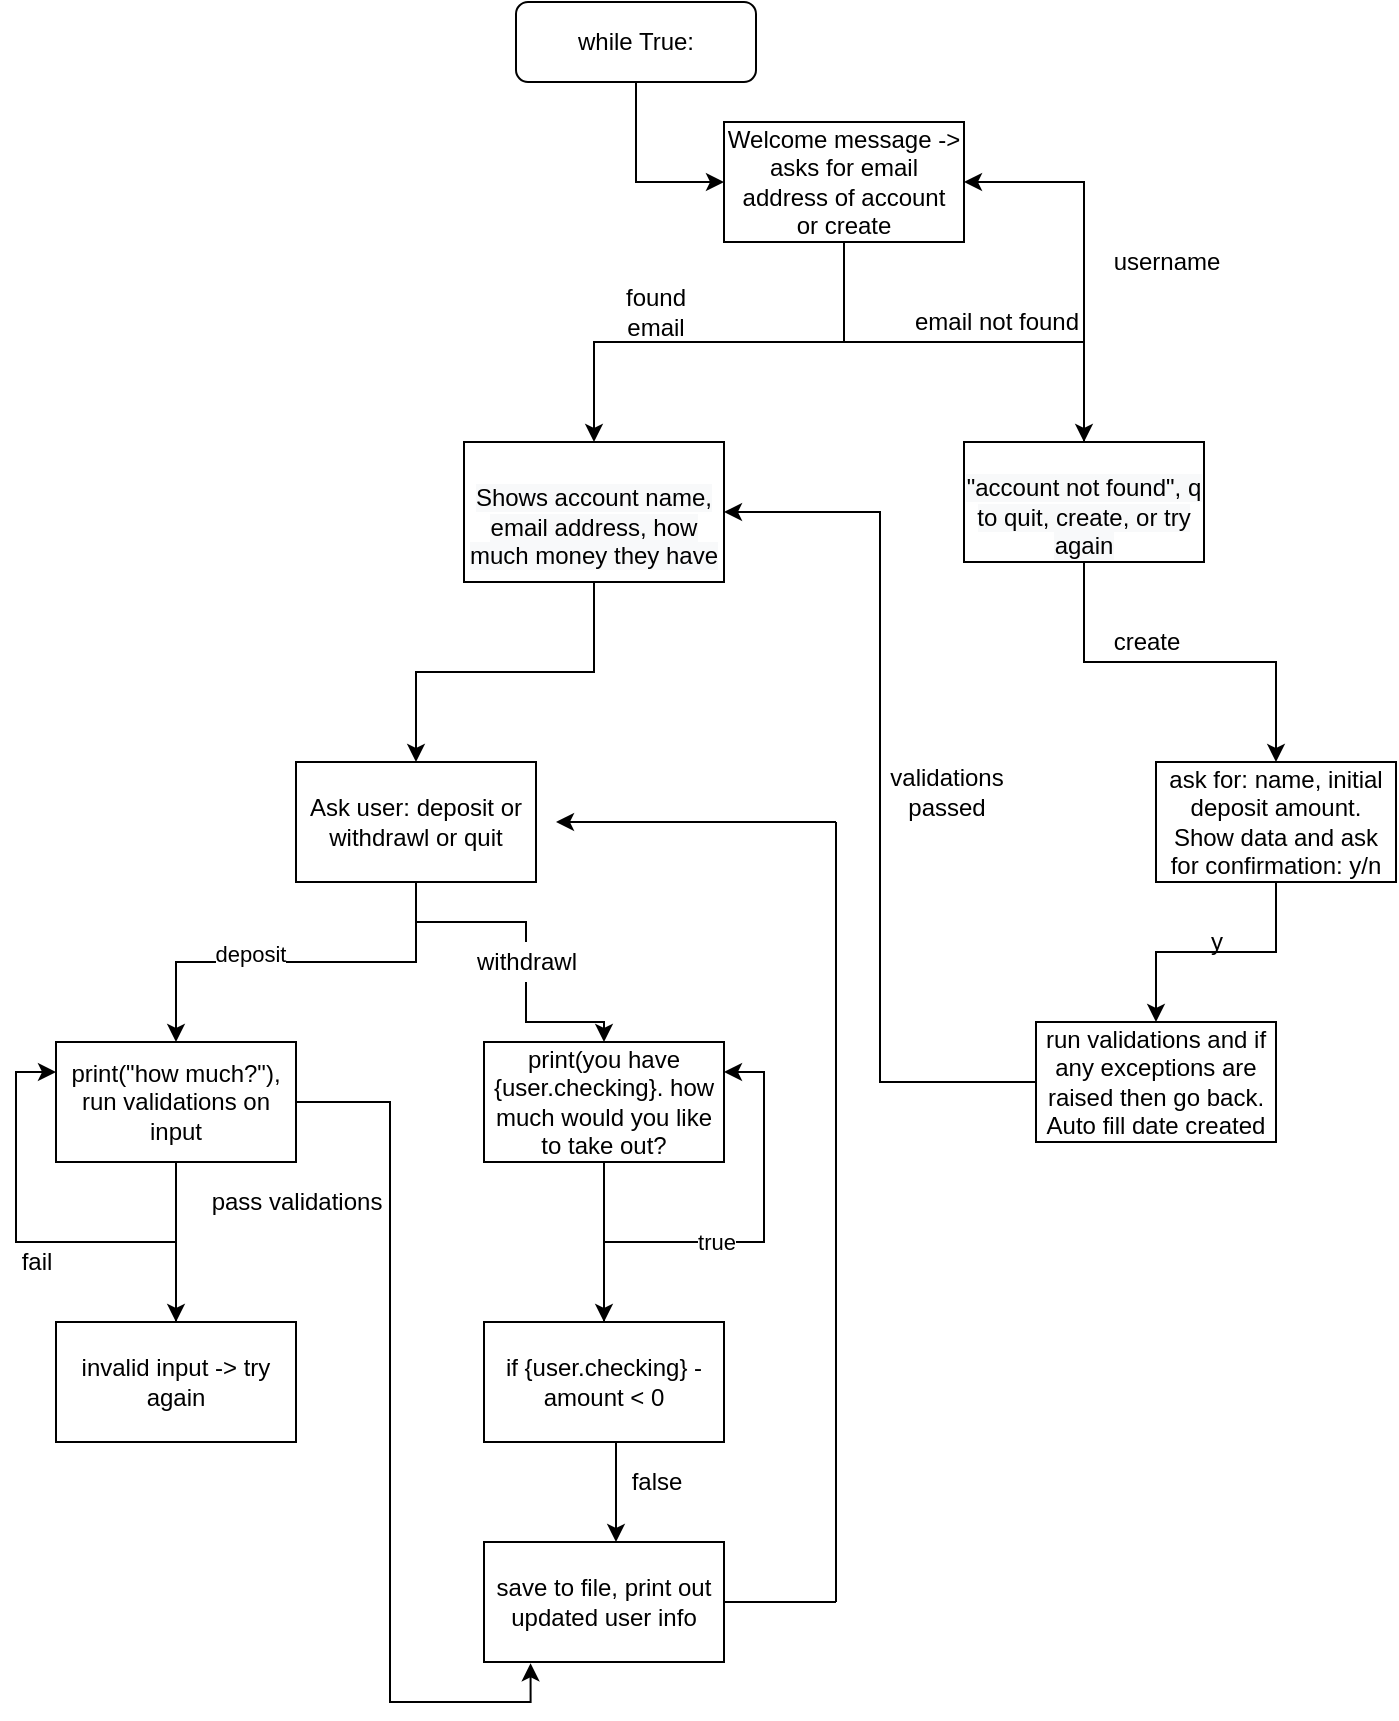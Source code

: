 <mxfile version="19.0.3" type="device"><diagram id="C5RBs43oDa-KdzZeNtuy" name="Page-1"><mxGraphModel dx="1102" dy="1025" grid="1" gridSize="10" guides="1" tooltips="1" connect="1" arrows="1" fold="1" page="1" pageScale="1" pageWidth="827" pageHeight="1169" math="0" shadow="0"><root><mxCell id="WIyWlLk6GJQsqaUBKTNV-0"/><mxCell id="WIyWlLk6GJQsqaUBKTNV-1" parent="WIyWlLk6GJQsqaUBKTNV-0"/><mxCell id="TFu_-s1EoeQekuJVkO0p-66" style="edgeStyle=orthogonalEdgeStyle;rounded=0;orthogonalLoop=1;jettySize=auto;html=1;entryX=0;entryY=0.5;entryDx=0;entryDy=0;" edge="1" parent="WIyWlLk6GJQsqaUBKTNV-1" source="WIyWlLk6GJQsqaUBKTNV-3" target="TFu_-s1EoeQekuJVkO0p-1"><mxGeometry relative="1" as="geometry"/></mxCell><mxCell id="WIyWlLk6GJQsqaUBKTNV-3" value="while True:" style="rounded=1;whiteSpace=wrap;html=1;fontSize=12;glass=0;strokeWidth=1;shadow=0;" parent="WIyWlLk6GJQsqaUBKTNV-1" vertex="1"><mxGeometry x="350" width="120" height="40" as="geometry"/></mxCell><mxCell id="TFu_-s1EoeQekuJVkO0p-6" value="" style="edgeStyle=orthogonalEdgeStyle;rounded=0;orthogonalLoop=1;jettySize=auto;html=1;" edge="1" parent="WIyWlLk6GJQsqaUBKTNV-1" source="TFu_-s1EoeQekuJVkO0p-1" target="TFu_-s1EoeQekuJVkO0p-5"><mxGeometry relative="1" as="geometry"/></mxCell><mxCell id="TFu_-s1EoeQekuJVkO0p-8" value="" style="edgeStyle=orthogonalEdgeStyle;rounded=0;orthogonalLoop=1;jettySize=auto;html=1;" edge="1" parent="WIyWlLk6GJQsqaUBKTNV-1" source="TFu_-s1EoeQekuJVkO0p-1" target="TFu_-s1EoeQekuJVkO0p-7"><mxGeometry relative="1" as="geometry"/></mxCell><mxCell id="TFu_-s1EoeQekuJVkO0p-1" value="Welcome message -&amp;gt; asks for email address of account&lt;br&gt;or create" style="rounded=0;whiteSpace=wrap;html=1;" vertex="1" parent="WIyWlLk6GJQsqaUBKTNV-1"><mxGeometry x="454" y="60" width="120" height="60" as="geometry"/></mxCell><mxCell id="TFu_-s1EoeQekuJVkO0p-16" value="" style="edgeStyle=orthogonalEdgeStyle;rounded=0;orthogonalLoop=1;jettySize=auto;html=1;entryX=1;entryY=0.5;entryDx=0;entryDy=0;" edge="1" parent="WIyWlLk6GJQsqaUBKTNV-1" source="TFu_-s1EoeQekuJVkO0p-5" target="TFu_-s1EoeQekuJVkO0p-1"><mxGeometry relative="1" as="geometry"><mxPoint x="774" y="250" as="targetPoint"/></mxGeometry></mxCell><mxCell id="TFu_-s1EoeQekuJVkO0p-22" value="" style="edgeStyle=orthogonalEdgeStyle;rounded=0;orthogonalLoop=1;jettySize=auto;html=1;" edge="1" parent="WIyWlLk6GJQsqaUBKTNV-1" source="TFu_-s1EoeQekuJVkO0p-5" target="TFu_-s1EoeQekuJVkO0p-21"><mxGeometry relative="1" as="geometry"/></mxCell><mxCell id="TFu_-s1EoeQekuJVkO0p-5" value="&lt;br&gt;&lt;span style=&quot;color: rgb(0, 0, 0); font-family: Helvetica; font-size: 12px; font-style: normal; font-variant-ligatures: normal; font-variant-caps: normal; font-weight: 400; letter-spacing: normal; orphans: 2; text-align: center; text-indent: 0px; text-transform: none; widows: 2; word-spacing: 0px; -webkit-text-stroke-width: 0px; background-color: rgb(248, 249, 250); text-decoration-thickness: initial; text-decoration-style: initial; text-decoration-color: initial; float: none; display: inline !important;&quot;&gt;&quot;account not found&quot;, q to quit, create, or try again&lt;/span&gt;" style="whiteSpace=wrap;html=1;rounded=0;" vertex="1" parent="WIyWlLk6GJQsqaUBKTNV-1"><mxGeometry x="574" y="220" width="120" height="60" as="geometry"/></mxCell><mxCell id="TFu_-s1EoeQekuJVkO0p-19" value="" style="edgeStyle=orthogonalEdgeStyle;rounded=0;orthogonalLoop=1;jettySize=auto;html=1;" edge="1" parent="WIyWlLk6GJQsqaUBKTNV-1" source="TFu_-s1EoeQekuJVkO0p-7" target="TFu_-s1EoeQekuJVkO0p-18"><mxGeometry relative="1" as="geometry"/></mxCell><mxCell id="TFu_-s1EoeQekuJVkO0p-7" value="&lt;br&gt;&lt;span style=&quot;color: rgb(0, 0, 0); font-family: Helvetica; font-size: 12px; font-style: normal; font-variant-ligatures: normal; font-variant-caps: normal; font-weight: 400; letter-spacing: normal; orphans: 2; text-align: center; text-indent: 0px; text-transform: none; widows: 2; word-spacing: 0px; -webkit-text-stroke-width: 0px; background-color: rgb(248, 249, 250); text-decoration-thickness: initial; text-decoration-style: initial; text-decoration-color: initial; float: none; display: inline !important;&quot;&gt;Shows account name, email address, how much money they have&lt;/span&gt;&lt;br&gt;" style="whiteSpace=wrap;html=1;rounded=0;" vertex="1" parent="WIyWlLk6GJQsqaUBKTNV-1"><mxGeometry x="324" y="220" width="130" height="70" as="geometry"/></mxCell><mxCell id="TFu_-s1EoeQekuJVkO0p-10" value="found email" style="text;html=1;strokeColor=none;fillColor=none;align=center;verticalAlign=middle;whiteSpace=wrap;rounded=0;" vertex="1" parent="WIyWlLk6GJQsqaUBKTNV-1"><mxGeometry x="390" y="140" width="60" height="30" as="geometry"/></mxCell><mxCell id="TFu_-s1EoeQekuJVkO0p-11" value="email not found" style="text;html=1;align=center;verticalAlign=middle;resizable=0;points=[];autosize=1;strokeColor=none;fillColor=none;" vertex="1" parent="WIyWlLk6GJQsqaUBKTNV-1"><mxGeometry x="540" y="150" width="100" height="20" as="geometry"/></mxCell><mxCell id="TFu_-s1EoeQekuJVkO0p-17" value="username" style="text;html=1;align=center;verticalAlign=middle;resizable=0;points=[];autosize=1;strokeColor=none;fillColor=none;" vertex="1" parent="WIyWlLk6GJQsqaUBKTNV-1"><mxGeometry x="640" y="120" width="70" height="20" as="geometry"/></mxCell><mxCell id="TFu_-s1EoeQekuJVkO0p-47" value="" style="edgeStyle=orthogonalEdgeStyle;rounded=0;orthogonalLoop=1;jettySize=auto;html=1;" edge="1" parent="WIyWlLk6GJQsqaUBKTNV-1" source="TFu_-s1EoeQekuJVkO0p-18" target="TFu_-s1EoeQekuJVkO0p-46"><mxGeometry relative="1" as="geometry"/></mxCell><mxCell id="TFu_-s1EoeQekuJVkO0p-50" value="deposit&lt;br&gt;" style="edgeLabel;html=1;align=center;verticalAlign=middle;resizable=0;points=[];" vertex="1" connectable="0" parent="TFu_-s1EoeQekuJVkO0p-47"><mxGeometry x="0.233" y="-4" relative="1" as="geometry"><mxPoint as="offset"/></mxGeometry></mxCell><mxCell id="TFu_-s1EoeQekuJVkO0p-49" value="" style="edgeStyle=orthogonalEdgeStyle;rounded=0;orthogonalLoop=1;jettySize=auto;html=1;startArrow=none;" edge="1" parent="WIyWlLk6GJQsqaUBKTNV-1" source="TFu_-s1EoeQekuJVkO0p-51" target="TFu_-s1EoeQekuJVkO0p-48"><mxGeometry relative="1" as="geometry"/></mxCell><mxCell id="TFu_-s1EoeQekuJVkO0p-18" value="Ask user: deposit or withdrawl or quit" style="whiteSpace=wrap;html=1;rounded=0;" vertex="1" parent="WIyWlLk6GJQsqaUBKTNV-1"><mxGeometry x="240" y="380" width="120" height="60" as="geometry"/></mxCell><mxCell id="TFu_-s1EoeQekuJVkO0p-25" value="" style="edgeStyle=orthogonalEdgeStyle;rounded=0;orthogonalLoop=1;jettySize=auto;html=1;" edge="1" parent="WIyWlLk6GJQsqaUBKTNV-1" source="TFu_-s1EoeQekuJVkO0p-21" target="TFu_-s1EoeQekuJVkO0p-24"><mxGeometry relative="1" as="geometry"/></mxCell><mxCell id="TFu_-s1EoeQekuJVkO0p-21" value="ask for: name, initial deposit amount. Show data and ask for confirmation: y/n" style="whiteSpace=wrap;html=1;rounded=0;" vertex="1" parent="WIyWlLk6GJQsqaUBKTNV-1"><mxGeometry x="670" y="380" width="120" height="60" as="geometry"/></mxCell><mxCell id="TFu_-s1EoeQekuJVkO0p-23" value="create" style="text;html=1;align=center;verticalAlign=middle;resizable=0;points=[];autosize=1;strokeColor=none;fillColor=none;" vertex="1" parent="WIyWlLk6GJQsqaUBKTNV-1"><mxGeometry x="640" y="310" width="50" height="20" as="geometry"/></mxCell><mxCell id="TFu_-s1EoeQekuJVkO0p-30" style="edgeStyle=orthogonalEdgeStyle;rounded=0;orthogonalLoop=1;jettySize=auto;html=1;entryX=1;entryY=0.5;entryDx=0;entryDy=0;" edge="1" parent="WIyWlLk6GJQsqaUBKTNV-1" source="TFu_-s1EoeQekuJVkO0p-24" target="TFu_-s1EoeQekuJVkO0p-7"><mxGeometry relative="1" as="geometry"/></mxCell><mxCell id="TFu_-s1EoeQekuJVkO0p-24" value="run validations and if any exceptions are raised then go back. Auto fill date created" style="whiteSpace=wrap;html=1;rounded=0;" vertex="1" parent="WIyWlLk6GJQsqaUBKTNV-1"><mxGeometry x="610" y="510" width="120" height="60" as="geometry"/></mxCell><mxCell id="TFu_-s1EoeQekuJVkO0p-26" value="y" style="text;html=1;align=center;verticalAlign=middle;resizable=0;points=[];autosize=1;strokeColor=none;fillColor=none;" vertex="1" parent="WIyWlLk6GJQsqaUBKTNV-1"><mxGeometry x="690" y="460" width="20" height="20" as="geometry"/></mxCell><mxCell id="TFu_-s1EoeQekuJVkO0p-35" value="validations&lt;br&gt;passed" style="text;html=1;align=center;verticalAlign=middle;resizable=0;points=[];autosize=1;strokeColor=none;fillColor=none;" vertex="1" parent="WIyWlLk6GJQsqaUBKTNV-1"><mxGeometry x="530" y="380" width="70" height="30" as="geometry"/></mxCell><mxCell id="TFu_-s1EoeQekuJVkO0p-70" value="" style="edgeStyle=orthogonalEdgeStyle;rounded=0;orthogonalLoop=1;jettySize=auto;html=1;" edge="1" parent="WIyWlLk6GJQsqaUBKTNV-1" source="TFu_-s1EoeQekuJVkO0p-46" target="TFu_-s1EoeQekuJVkO0p-69"><mxGeometry relative="1" as="geometry"/></mxCell><mxCell id="TFu_-s1EoeQekuJVkO0p-74" value="" style="edgeStyle=orthogonalEdgeStyle;rounded=0;orthogonalLoop=1;jettySize=auto;html=1;entryX=0.194;entryY=1.011;entryDx=0;entryDy=0;entryPerimeter=0;" edge="1" parent="WIyWlLk6GJQsqaUBKTNV-1" source="TFu_-s1EoeQekuJVkO0p-46" target="TFu_-s1EoeQekuJVkO0p-57"><mxGeometry relative="1" as="geometry"><mxPoint x="260" y="820" as="targetPoint"/></mxGeometry></mxCell><mxCell id="TFu_-s1EoeQekuJVkO0p-46" value="print(&quot;how much?&quot;), run validations on input" style="whiteSpace=wrap;html=1;rounded=0;" vertex="1" parent="WIyWlLk6GJQsqaUBKTNV-1"><mxGeometry x="120" y="520" width="120" height="60" as="geometry"/></mxCell><mxCell id="TFu_-s1EoeQekuJVkO0p-54" value="" style="edgeStyle=orthogonalEdgeStyle;rounded=0;orthogonalLoop=1;jettySize=auto;html=1;" edge="1" parent="WIyWlLk6GJQsqaUBKTNV-1" source="TFu_-s1EoeQekuJVkO0p-48" target="TFu_-s1EoeQekuJVkO0p-53"><mxGeometry relative="1" as="geometry"/></mxCell><mxCell id="TFu_-s1EoeQekuJVkO0p-48" value="print(you have {user.checking}. how much would you like to take out?" style="whiteSpace=wrap;html=1;rounded=0;" vertex="1" parent="WIyWlLk6GJQsqaUBKTNV-1"><mxGeometry x="334" y="520" width="120" height="60" as="geometry"/></mxCell><mxCell id="TFu_-s1EoeQekuJVkO0p-51" value="withdrawl" style="text;html=1;align=center;verticalAlign=middle;resizable=0;points=[];autosize=1;strokeColor=none;fillColor=none;" vertex="1" parent="WIyWlLk6GJQsqaUBKTNV-1"><mxGeometry x="320" y="470" width="70" height="20" as="geometry"/></mxCell><mxCell id="TFu_-s1EoeQekuJVkO0p-52" value="" style="edgeStyle=orthogonalEdgeStyle;rounded=0;orthogonalLoop=1;jettySize=auto;html=1;endArrow=none;" edge="1" parent="WIyWlLk6GJQsqaUBKTNV-1" source="TFu_-s1EoeQekuJVkO0p-18" target="TFu_-s1EoeQekuJVkO0p-51"><mxGeometry relative="1" as="geometry"><mxPoint x="300" y="440" as="sourcePoint"/><mxPoint x="394" y="520" as="targetPoint"/></mxGeometry></mxCell><mxCell id="TFu_-s1EoeQekuJVkO0p-55" value="" style="edgeStyle=orthogonalEdgeStyle;rounded=0;orthogonalLoop=1;jettySize=auto;html=1;entryX=1;entryY=0.25;entryDx=0;entryDy=0;" edge="1" parent="WIyWlLk6GJQsqaUBKTNV-1" source="TFu_-s1EoeQekuJVkO0p-53" target="TFu_-s1EoeQekuJVkO0p-48"><mxGeometry relative="1" as="geometry"><mxPoint x="534" y="690" as="targetPoint"/></mxGeometry></mxCell><mxCell id="TFu_-s1EoeQekuJVkO0p-56" value="true&lt;br&gt;" style="edgeLabel;html=1;align=center;verticalAlign=middle;resizable=0;points=[];" vertex="1" connectable="0" parent="TFu_-s1EoeQekuJVkO0p-55"><mxGeometry x="-0.105" y="-1" relative="1" as="geometry"><mxPoint x="-5" y="-1" as="offset"/></mxGeometry></mxCell><mxCell id="TFu_-s1EoeQekuJVkO0p-58" value="" style="edgeStyle=orthogonalEdgeStyle;rounded=0;orthogonalLoop=1;jettySize=auto;html=1;" edge="1" parent="WIyWlLk6GJQsqaUBKTNV-1" source="TFu_-s1EoeQekuJVkO0p-53" target="TFu_-s1EoeQekuJVkO0p-57"><mxGeometry relative="1" as="geometry"><Array as="points"><mxPoint x="400" y="740"/><mxPoint x="400" y="740"/></Array></mxGeometry></mxCell><mxCell id="TFu_-s1EoeQekuJVkO0p-53" value="if {user.checking} - amount &amp;lt; 0" style="whiteSpace=wrap;html=1;rounded=0;" vertex="1" parent="WIyWlLk6GJQsqaUBKTNV-1"><mxGeometry x="334" y="660" width="120" height="60" as="geometry"/></mxCell><mxCell id="TFu_-s1EoeQekuJVkO0p-57" value="save to file, print out updated user info" style="whiteSpace=wrap;html=1;rounded=0;" vertex="1" parent="WIyWlLk6GJQsqaUBKTNV-1"><mxGeometry x="334" y="770" width="120" height="60" as="geometry"/></mxCell><mxCell id="TFu_-s1EoeQekuJVkO0p-59" value="false" style="text;html=1;align=center;verticalAlign=middle;resizable=0;points=[];autosize=1;strokeColor=none;fillColor=none;" vertex="1" parent="WIyWlLk6GJQsqaUBKTNV-1"><mxGeometry x="400" y="730" width="40" height="20" as="geometry"/></mxCell><mxCell id="TFu_-s1EoeQekuJVkO0p-72" value="" style="edgeStyle=orthogonalEdgeStyle;rounded=0;orthogonalLoop=1;jettySize=auto;html=1;entryX=0;entryY=0.25;entryDx=0;entryDy=0;" edge="1" parent="WIyWlLk6GJQsqaUBKTNV-1" source="TFu_-s1EoeQekuJVkO0p-69" target="TFu_-s1EoeQekuJVkO0p-46"><mxGeometry relative="1" as="geometry"><mxPoint x="40" y="690" as="targetPoint"/></mxGeometry></mxCell><mxCell id="TFu_-s1EoeQekuJVkO0p-69" value="invalid input -&amp;gt; try again" style="whiteSpace=wrap;html=1;rounded=0;" vertex="1" parent="WIyWlLk6GJQsqaUBKTNV-1"><mxGeometry x="120" y="660" width="120" height="60" as="geometry"/></mxCell><mxCell id="TFu_-s1EoeQekuJVkO0p-88" value="" style="endArrow=none;html=1;rounded=0;" edge="1" parent="WIyWlLk6GJQsqaUBKTNV-1"><mxGeometry width="50" height="50" relative="1" as="geometry"><mxPoint x="454" y="800" as="sourcePoint"/><mxPoint x="510" y="800" as="targetPoint"/></mxGeometry></mxCell><mxCell id="TFu_-s1EoeQekuJVkO0p-89" value="" style="endArrow=none;html=1;rounded=0;" edge="1" parent="WIyWlLk6GJQsqaUBKTNV-1"><mxGeometry width="50" height="50" relative="1" as="geometry"><mxPoint x="510" y="800" as="sourcePoint"/><mxPoint x="510" y="410" as="targetPoint"/></mxGeometry></mxCell><mxCell id="TFu_-s1EoeQekuJVkO0p-90" value="" style="endArrow=classic;html=1;rounded=0;" edge="1" parent="WIyWlLk6GJQsqaUBKTNV-1"><mxGeometry width="50" height="50" relative="1" as="geometry"><mxPoint x="510" y="410" as="sourcePoint"/><mxPoint x="370" y="410" as="targetPoint"/></mxGeometry></mxCell><mxCell id="TFu_-s1EoeQekuJVkO0p-91" value="fail&lt;br&gt;" style="text;html=1;align=center;verticalAlign=middle;resizable=0;points=[];autosize=1;strokeColor=none;fillColor=none;" vertex="1" parent="WIyWlLk6GJQsqaUBKTNV-1"><mxGeometry x="95" y="620" width="30" height="20" as="geometry"/></mxCell><mxCell id="TFu_-s1EoeQekuJVkO0p-92" value="pass validations&lt;br&gt;" style="text;html=1;align=center;verticalAlign=middle;resizable=0;points=[];autosize=1;strokeColor=none;fillColor=none;" vertex="1" parent="WIyWlLk6GJQsqaUBKTNV-1"><mxGeometry x="190" y="590" width="100" height="20" as="geometry"/></mxCell></root></mxGraphModel></diagram></mxfile>